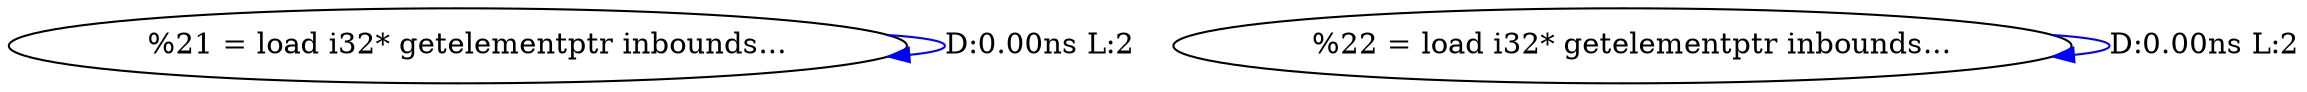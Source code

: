 digraph {
Node0x3152f90[label="  %21 = load i32* getelementptr inbounds..."];
Node0x3152f90 -> Node0x3152f90[label="D:0.00ns L:2",color=blue];
Node0x3153070[label="  %22 = load i32* getelementptr inbounds..."];
Node0x3153070 -> Node0x3153070[label="D:0.00ns L:2",color=blue];
}
